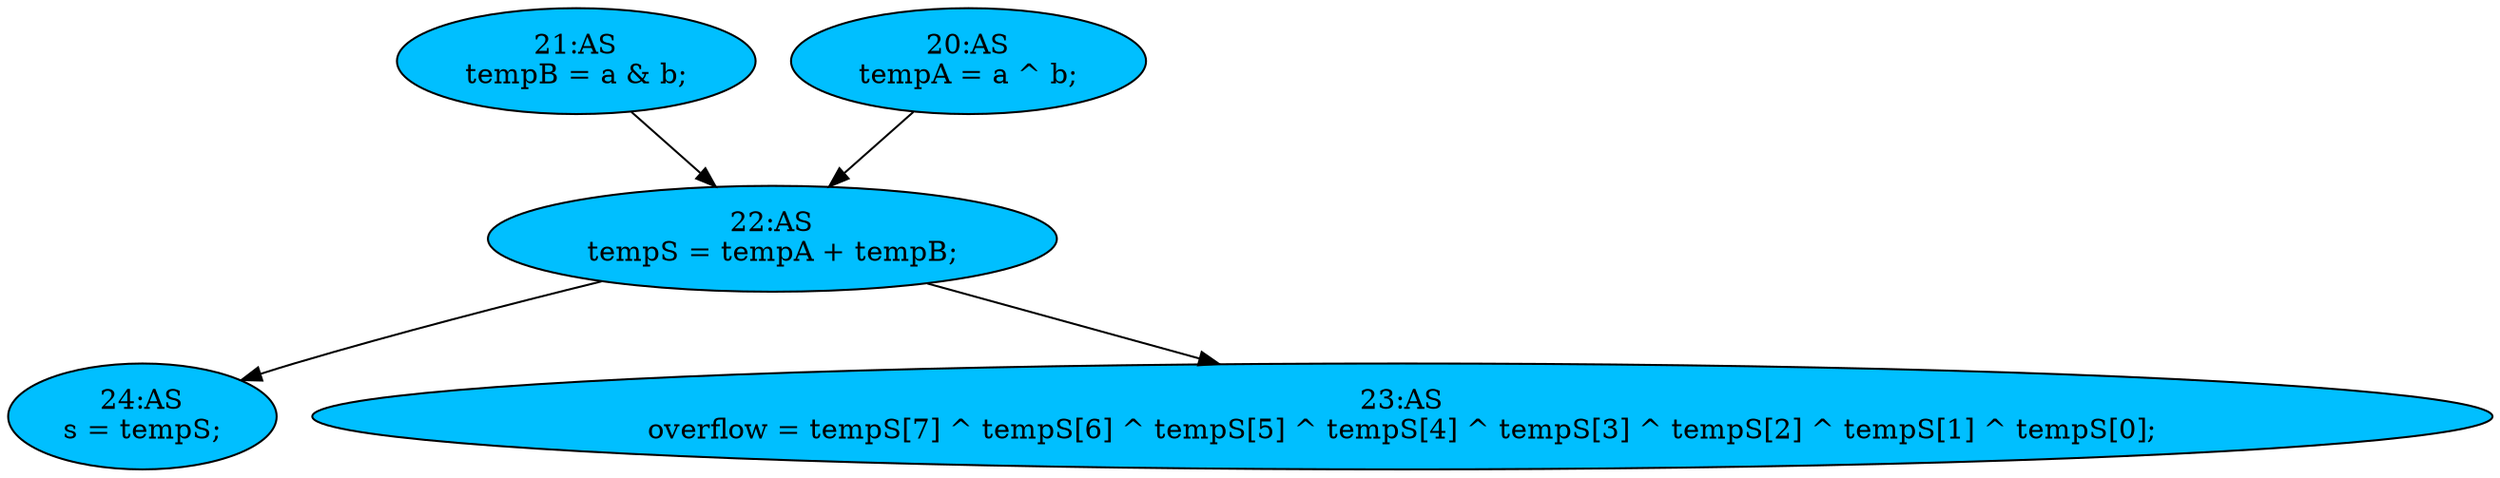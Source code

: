 strict digraph "compose( ,  )" {
	node [label="\N"];
	"24:AS"	[ast="<pyverilog.vparser.ast.Assign object at 0x7f201c558b50>",
		def_var="['s']",
		fillcolor=deepskyblue,
		label="24:AS
s = tempS;",
		statements="[]",
		style=filled,
		typ=Assign,
		use_var="['tempS']"];
	"23:AS"	[ast="<pyverilog.vparser.ast.Assign object at 0x7f201c558fd0>",
		def_var="['overflow']",
		fillcolor=deepskyblue,
		label="23:AS
overflow = tempS[7] ^ tempS[6] ^ tempS[5] ^ tempS[4] ^ tempS[3] ^ tempS[2] ^ tempS[1] ^ tempS[0];",
		statements="[]",
		style=filled,
		typ=Assign,
		use_var="['tempS', 'tempS', 'tempS', 'tempS', 'tempS', 'tempS', 'tempS', 'tempS']"];
	"21:AS"	[ast="<pyverilog.vparser.ast.Assign object at 0x7f201c8fd650>",
		def_var="['tempB']",
		fillcolor=deepskyblue,
		label="21:AS
tempB = a & b;",
		statements="[]",
		style=filled,
		typ=Assign,
		use_var="['a', 'b']"];
	"22:AS"	[ast="<pyverilog.vparser.ast.Assign object at 0x7f201c8e6890>",
		def_var="['tempS']",
		fillcolor=deepskyblue,
		label="22:AS
tempS = tempA + tempB;",
		statements="[]",
		style=filled,
		typ=Assign,
		use_var="['tempA', 'tempB']"];
	"21:AS" -> "22:AS";
	"20:AS"	[ast="<pyverilog.vparser.ast.Assign object at 0x7f201c8f1590>",
		def_var="['tempA']",
		fillcolor=deepskyblue,
		label="20:AS
tempA = a ^ b;",
		statements="[]",
		style=filled,
		typ=Assign,
		use_var="['a', 'b']"];
	"20:AS" -> "22:AS";
	"22:AS" -> "24:AS";
	"22:AS" -> "23:AS";
}
